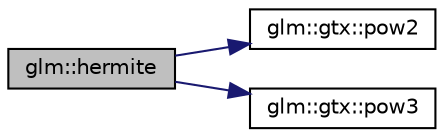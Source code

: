 digraph "glm::hermite"
{
  edge [fontname="Helvetica",fontsize="10",labelfontname="Helvetica",labelfontsize="10"];
  node [fontname="Helvetica",fontsize="10",shape=record];
  rankdir="LR";
  Node1 [label="glm::hermite",height=0.2,width=0.4,color="black", fillcolor="grey75", style="filled", fontcolor="black"];
  Node1 -> Node2 [color="midnightblue",fontsize="10",style="solid",fontname="Helvetica"];
  Node2 [label="glm::gtx::pow2",height=0.2,width=0.4,color="black", fillcolor="white", style="filled",URL="$group__gtx__optimum__pow.html#ga56697e47a1375a352a746a5be3480fc8"];
  Node1 -> Node3 [color="midnightblue",fontsize="10",style="solid",fontname="Helvetica"];
  Node3 [label="glm::gtx::pow3",height=0.2,width=0.4,color="black", fillcolor="white", style="filled",URL="$group__gtx__optimum__pow.html#gad538f8d993d8dd645c7b0c8b1cc79b09"];
}

